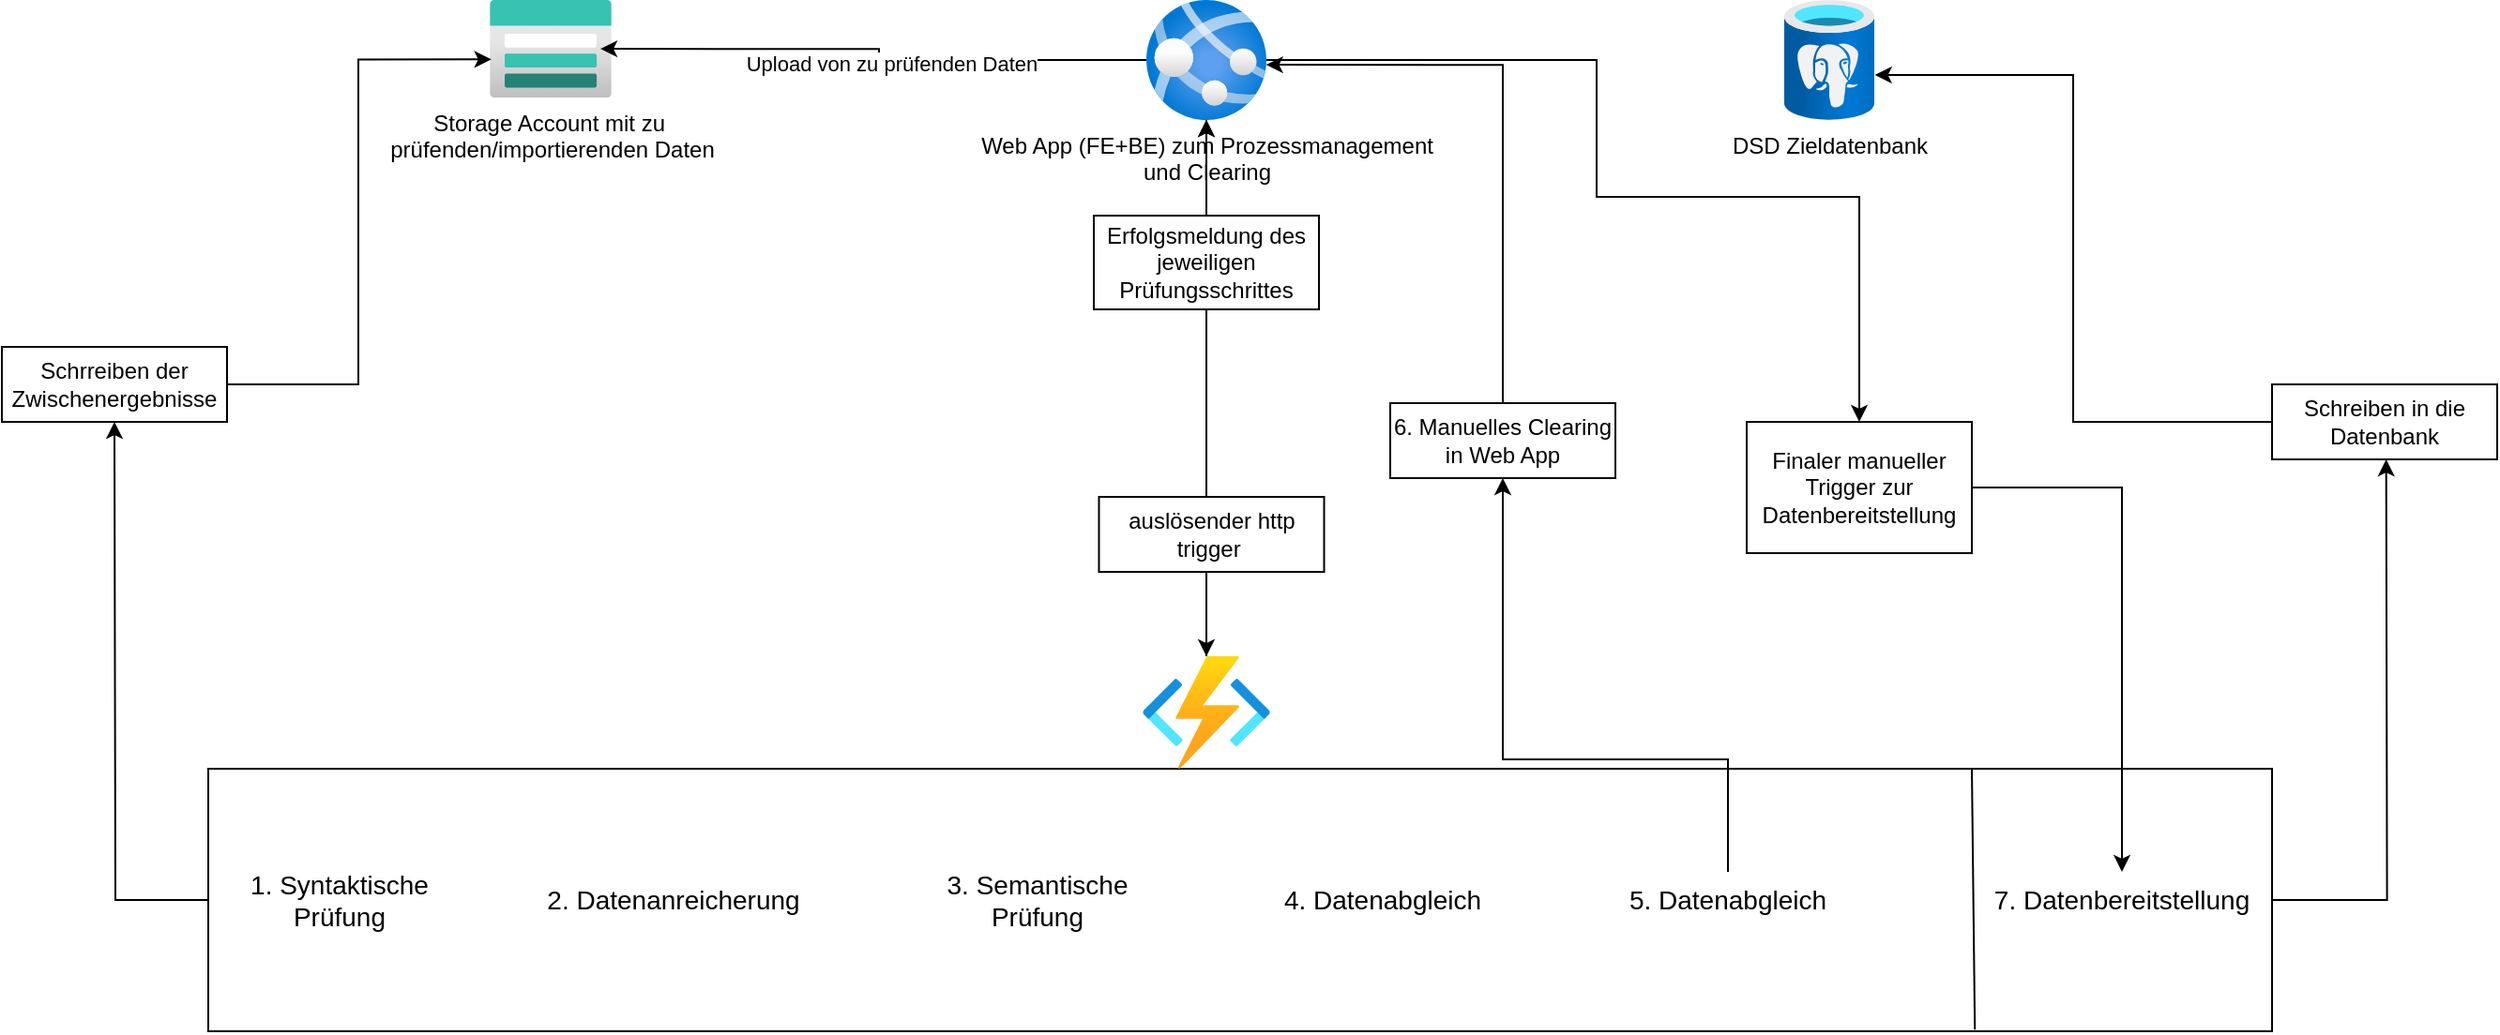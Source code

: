 <mxfile version="24.9.2">
  <diagram name="Seite-1" id="gJsIBYDGqS8oT-TaSScV">
    <mxGraphModel dx="2418" dy="634" grid="1" gridSize="10" guides="1" tooltips="1" connect="1" arrows="1" fold="1" page="1" pageScale="1" pageWidth="827" pageHeight="1169" math="0" shadow="0">
      <root>
        <mxCell id="0" />
        <mxCell id="1" parent="0" />
        <mxCell id="9nv9T6_BUz3yetUgY7wj-81" style="edgeStyle=orthogonalEdgeStyle;rounded=0;orthogonalLoop=1;jettySize=auto;html=1;" edge="1" parent="1" source="9nv9T6_BUz3yetUgY7wj-37" target="9nv9T6_BUz3yetUgY7wj-53">
          <mxGeometry relative="1" as="geometry" />
        </mxCell>
        <mxCell id="9nv9T6_BUz3yetUgY7wj-134" style="edgeStyle=orthogonalEdgeStyle;rounded=0;orthogonalLoop=1;jettySize=auto;html=1;entryX=0.5;entryY=0;entryDx=0;entryDy=0;" edge="1" parent="1" source="9nv9T6_BUz3yetUgY7wj-37" target="9nv9T6_BUz3yetUgY7wj-132">
          <mxGeometry relative="1" as="geometry">
            <Array as="points">
              <mxPoint x="630" y="67" />
              <mxPoint x="630" y="140" />
              <mxPoint x="770" y="140" />
            </Array>
          </mxGeometry>
        </mxCell>
        <mxCell id="9nv9T6_BUz3yetUgY7wj-37" value="Web App (FE+BE) zum Prozessmanagement&lt;div&gt;&lt;div&gt;und Clearing&lt;/div&gt;&lt;/div&gt;" style="image;aspect=fixed;html=1;points=[];align=center;fontSize=12;image=img/lib/azure2/app_services/App_Services.svg;" vertex="1" parent="1">
          <mxGeometry x="390" y="35" width="64" height="64" as="geometry" />
        </mxCell>
        <mxCell id="9nv9T6_BUz3yetUgY7wj-39" value="Storage Account mit zu&amp;nbsp;&lt;div&gt;prüfenden/importierenden Daten&lt;/div&gt;&lt;div&gt;&lt;br&gt;&lt;/div&gt;" style="image;aspect=fixed;html=1;points=[];align=center;fontSize=12;image=img/lib/azure2/storage/Storage_Accounts.svg;" vertex="1" parent="1">
          <mxGeometry x="40" y="35" width="65" height="52" as="geometry" />
        </mxCell>
        <mxCell id="9nv9T6_BUz3yetUgY7wj-40" value="DSD Zieldatenbank&lt;div&gt;&lt;br&gt;&lt;/div&gt;" style="image;aspect=fixed;html=1;points=[];align=center;fontSize=12;image=img/lib/azure2/databases/Azure_Database_PostgreSQL_Server.svg;" vertex="1" parent="1">
          <mxGeometry x="730" y="35" width="48" height="64" as="geometry" />
        </mxCell>
        <mxCell id="9nv9T6_BUz3yetUgY7wj-41" style="edgeStyle=orthogonalEdgeStyle;rounded=0;orthogonalLoop=1;jettySize=auto;html=1;entryX=0.908;entryY=0.501;entryDx=0;entryDy=0;entryPerimeter=0;" edge="1" parent="1" source="9nv9T6_BUz3yetUgY7wj-37" target="9nv9T6_BUz3yetUgY7wj-39">
          <mxGeometry relative="1" as="geometry" />
        </mxCell>
        <mxCell id="9nv9T6_BUz3yetUgY7wj-42" value="Upload von zu prüfenden Daten" style="edgeLabel;html=1;align=center;verticalAlign=middle;resizable=0;points=[];" vertex="1" connectable="0" parent="9nv9T6_BUz3yetUgY7wj-41">
          <mxGeometry x="-0.085" y="2" relative="1" as="geometry">
            <mxPoint as="offset" />
          </mxGeometry>
        </mxCell>
        <mxCell id="9nv9T6_BUz3yetUgY7wj-106" style="edgeStyle=orthogonalEdgeStyle;rounded=0;orthogonalLoop=1;jettySize=auto;html=1;" edge="1" parent="1" source="9nv9T6_BUz3yetUgY7wj-52">
          <mxGeometry relative="1" as="geometry">
            <mxPoint x="1050.833" y="280" as="targetPoint" />
          </mxGeometry>
        </mxCell>
        <mxCell id="9nv9T6_BUz3yetUgY7wj-111" style="edgeStyle=orthogonalEdgeStyle;rounded=0;orthogonalLoop=1;jettySize=auto;html=1;" edge="1" parent="1" source="9nv9T6_BUz3yetUgY7wj-52">
          <mxGeometry relative="1" as="geometry">
            <mxPoint x="-160" y="260" as="targetPoint" />
          </mxGeometry>
        </mxCell>
        <mxCell id="9nv9T6_BUz3yetUgY7wj-52" value="" style="verticalLabelPosition=bottom;verticalAlign=top;html=1;shape=mxgraph.basic.rect;fillColor2=none;strokeWidth=1;size=20;indent=5;" vertex="1" parent="1">
          <mxGeometry x="-110" y="445" width="1100" height="140" as="geometry" />
        </mxCell>
        <mxCell id="9nv9T6_BUz3yetUgY7wj-70" value="&lt;span style=&quot;font-size: 14px;&quot;&gt;3. Semantische Prüfung&lt;/span&gt;" style="text;html=1;align=center;verticalAlign=middle;whiteSpace=wrap;rounded=0;" vertex="1" parent="1">
          <mxGeometry x="262" y="500" width="140" height="30" as="geometry" />
        </mxCell>
        <mxCell id="9nv9T6_BUz3yetUgY7wj-74" value="&lt;font style=&quot;font-size: 14px;&quot;&gt;1. Syntaktische Prüfung&lt;/font&gt;" style="text;html=1;align=center;verticalAlign=middle;whiteSpace=wrap;rounded=0;border=2px solid black;" vertex="1" parent="1">
          <mxGeometry x="-110" y="500" width="140" height="30" as="geometry" />
        </mxCell>
        <mxCell id="9nv9T6_BUz3yetUgY7wj-83" style="edgeStyle=orthogonalEdgeStyle;rounded=0;orthogonalLoop=1;jettySize=auto;html=1;" edge="1" parent="1" source="9nv9T6_BUz3yetUgY7wj-53" target="9nv9T6_BUz3yetUgY7wj-37">
          <mxGeometry relative="1" as="geometry" />
        </mxCell>
        <mxCell id="9nv9T6_BUz3yetUgY7wj-53" value="" style="image;aspect=fixed;html=1;points=[];align=center;fontSize=12;image=img/lib/azure2/compute/Function_Apps.svg;" vertex="1" parent="1">
          <mxGeometry x="388" y="385" width="68" height="60" as="geometry" />
        </mxCell>
        <mxCell id="9nv9T6_BUz3yetUgY7wj-85" value="auslösender http trigger&amp;nbsp;" style="rounded=0;whiteSpace=wrap;html=1;" vertex="1" parent="1">
          <mxGeometry x="364.75" y="300" width="120" height="40" as="geometry" />
        </mxCell>
        <mxCell id="9nv9T6_BUz3yetUgY7wj-135" value="" style="edgeStyle=orthogonalEdgeStyle;rounded=0;orthogonalLoop=1;jettySize=auto;html=1;" edge="1" parent="1" source="9nv9T6_BUz3yetUgY7wj-88" target="9nv9T6_BUz3yetUgY7wj-37">
          <mxGeometry relative="1" as="geometry" />
        </mxCell>
        <mxCell id="9nv9T6_BUz3yetUgY7wj-88" value="Erfolgsmeldung des jeweiligen Prüfungsschrittes" style="rounded=0;whiteSpace=wrap;html=1;" vertex="1" parent="1">
          <mxGeometry x="362" y="150" width="120" height="50" as="geometry" />
        </mxCell>
        <mxCell id="9nv9T6_BUz3yetUgY7wj-89" value="&lt;font style=&quot;font-size: 14px;&quot;&gt;2. Datenanreicherung&lt;/font&gt;" style="text;html=1;align=center;verticalAlign=middle;whiteSpace=wrap;rounded=0;" vertex="1" parent="1">
          <mxGeometry x="68" y="500" width="140" height="30" as="geometry" />
        </mxCell>
        <mxCell id="9nv9T6_BUz3yetUgY7wj-91" value="&lt;span style=&quot;font-size: 14px;&quot;&gt;4. Datenabgleich&lt;/span&gt;" style="text;html=1;align=center;verticalAlign=middle;whiteSpace=wrap;rounded=0;" vertex="1" parent="1">
          <mxGeometry x="446" y="500" width="140" height="30" as="geometry" />
        </mxCell>
        <mxCell id="9nv9T6_BUz3yetUgY7wj-92" value="&lt;span style=&quot;font-size: 14px;&quot;&gt;7&lt;/span&gt;&lt;span style=&quot;font-size: 14px; background-color: initial;&quot;&gt;. Datenbereitstellung&lt;/span&gt;" style="text;html=1;align=center;verticalAlign=middle;whiteSpace=wrap;rounded=0;" vertex="1" parent="1">
          <mxGeometry x="840" y="500" width="140" height="30" as="geometry" />
        </mxCell>
        <mxCell id="9nv9T6_BUz3yetUgY7wj-98" value="" style="endArrow=none;html=1;rounded=0;" edge="1" parent="1" source="9nv9T6_BUz3yetUgY7wj-52">
          <mxGeometry width="50" height="50" relative="1" as="geometry">
            <mxPoint x="750" y="495" as="sourcePoint" />
            <mxPoint x="800" y="445" as="targetPoint" />
          </mxGeometry>
        </mxCell>
        <mxCell id="9nv9T6_BUz3yetUgY7wj-100" value="" style="endArrow=none;html=1;rounded=0;exitX=0.856;exitY=0.994;exitDx=0;exitDy=0;exitPerimeter=0;" edge="1" parent="1" source="9nv9T6_BUz3yetUgY7wj-52">
          <mxGeometry width="50" height="50" relative="1" as="geometry">
            <mxPoint x="780" y="495" as="sourcePoint" />
            <mxPoint x="830" y="445" as="targetPoint" />
          </mxGeometry>
        </mxCell>
        <mxCell id="9nv9T6_BUz3yetUgY7wj-130" style="edgeStyle=orthogonalEdgeStyle;rounded=0;orthogonalLoop=1;jettySize=auto;html=1;entryX=0.5;entryY=1;entryDx=0;entryDy=0;" edge="1" parent="1" source="9nv9T6_BUz3yetUgY7wj-101" target="9nv9T6_BUz3yetUgY7wj-122">
          <mxGeometry relative="1" as="geometry">
            <Array as="points">
              <mxPoint x="700" y="440" />
              <mxPoint x="580" y="440" />
            </Array>
          </mxGeometry>
        </mxCell>
        <mxCell id="9nv9T6_BUz3yetUgY7wj-101" value="&lt;span style=&quot;font-size: 14px;&quot;&gt;5. Datenabgleich&lt;/span&gt;" style="text;html=1;align=center;verticalAlign=middle;whiteSpace=wrap;rounded=0;" vertex="1" parent="1">
          <mxGeometry x="630" y="500" width="140" height="30" as="geometry" />
        </mxCell>
        <mxCell id="9nv9T6_BUz3yetUgY7wj-107" value="Schreiben in die Datenbank" style="rounded=0;whiteSpace=wrap;html=1;" vertex="1" parent="1">
          <mxGeometry x="990" y="240" width="120" height="40" as="geometry" />
        </mxCell>
        <mxCell id="9nv9T6_BUz3yetUgY7wj-109" style="edgeStyle=orthogonalEdgeStyle;rounded=0;orthogonalLoop=1;jettySize=auto;html=1;entryX=1.007;entryY=0.625;entryDx=0;entryDy=0;entryPerimeter=0;" edge="1" parent="1" source="9nv9T6_BUz3yetUgY7wj-107" target="9nv9T6_BUz3yetUgY7wj-40">
          <mxGeometry relative="1" as="geometry" />
        </mxCell>
        <mxCell id="9nv9T6_BUz3yetUgY7wj-112" value="Schrreiben der Zwischenergebnisse" style="rounded=0;whiteSpace=wrap;html=1;" vertex="1" parent="1">
          <mxGeometry x="-220" y="220" width="120" height="40" as="geometry" />
        </mxCell>
        <mxCell id="9nv9T6_BUz3yetUgY7wj-113" style="edgeStyle=orthogonalEdgeStyle;rounded=0;orthogonalLoop=1;jettySize=auto;html=1;entryX=0.013;entryY=0.609;entryDx=0;entryDy=0;entryPerimeter=0;" edge="1" parent="1" source="9nv9T6_BUz3yetUgY7wj-112" target="9nv9T6_BUz3yetUgY7wj-39">
          <mxGeometry relative="1" as="geometry" />
        </mxCell>
        <mxCell id="9nv9T6_BUz3yetUgY7wj-122" value="6. Manuelles Clearing in Web App" style="rounded=0;whiteSpace=wrap;html=1;" vertex="1" parent="1">
          <mxGeometry x="520" y="250" width="120" height="40" as="geometry" />
        </mxCell>
        <mxCell id="9nv9T6_BUz3yetUgY7wj-131" style="edgeStyle=orthogonalEdgeStyle;rounded=0;orthogonalLoop=1;jettySize=auto;html=1;entryX=0.997;entryY=0.54;entryDx=0;entryDy=0;entryPerimeter=0;" edge="1" parent="1" source="9nv9T6_BUz3yetUgY7wj-122" target="9nv9T6_BUz3yetUgY7wj-37">
          <mxGeometry relative="1" as="geometry">
            <Array as="points">
              <mxPoint x="580" y="70" />
            </Array>
          </mxGeometry>
        </mxCell>
        <mxCell id="9nv9T6_BUz3yetUgY7wj-136" style="edgeStyle=orthogonalEdgeStyle;rounded=0;orthogonalLoop=1;jettySize=auto;html=1;entryX=0.5;entryY=0;entryDx=0;entryDy=0;" edge="1" parent="1" source="9nv9T6_BUz3yetUgY7wj-132" target="9nv9T6_BUz3yetUgY7wj-92">
          <mxGeometry relative="1" as="geometry" />
        </mxCell>
        <mxCell id="9nv9T6_BUz3yetUgY7wj-132" value="Finaler manueller Trigger zur Datenbereitstellung" style="rounded=0;whiteSpace=wrap;html=1;" vertex="1" parent="1">
          <mxGeometry x="710" y="260" width="120" height="70" as="geometry" />
        </mxCell>
      </root>
    </mxGraphModel>
  </diagram>
</mxfile>
